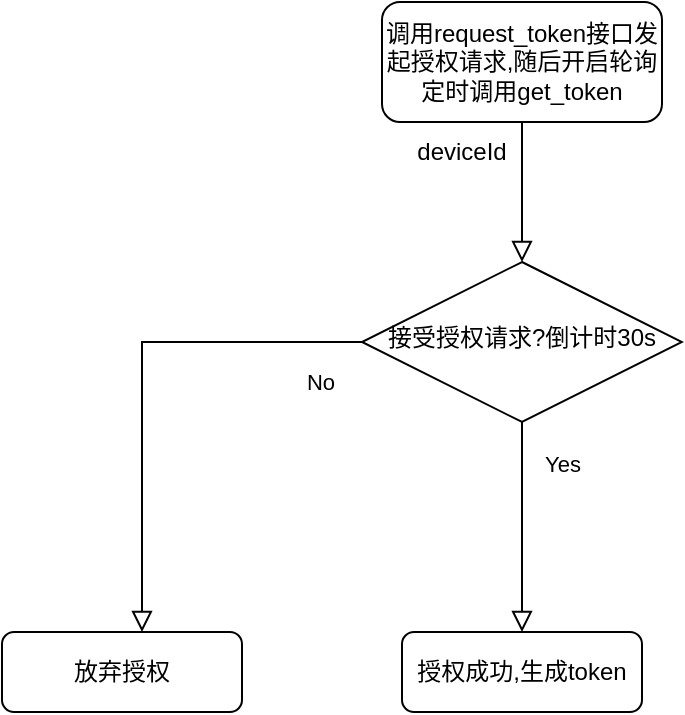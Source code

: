 <mxfile version="17.4.3" type="github">
  <diagram id="RjEBWgmEhPWUuhU1YD3c" name="第 1 页">
    <mxGraphModel dx="1022" dy="482" grid="1" gridSize="10" guides="1" tooltips="1" connect="1" arrows="1" fold="1" page="1" pageScale="1" pageWidth="827" pageHeight="1169" math="0" shadow="0">
      <root>
        <mxCell id="0" />
        <mxCell id="1" parent="0" />
        <mxCell id="4ChpsgzNAY7_XG8OOZH5-8" value="接受授权请求?倒计时30s" style="rhombus;whiteSpace=wrap;html=1;shadow=0;fontFamily=Helvetica;fontSize=12;align=center;strokeWidth=1;spacing=6;spacingTop=-4;" vertex="1" parent="1">
          <mxGeometry x="600" y="160" width="160" height="80" as="geometry" />
        </mxCell>
        <mxCell id="4ChpsgzNAY7_XG8OOZH5-9" value="No" style="edgeStyle=orthogonalEdgeStyle;rounded=0;html=1;jettySize=auto;orthogonalLoop=1;fontSize=11;endArrow=block;endFill=0;endSize=8;strokeWidth=1;shadow=0;labelBackgroundColor=none;exitX=0;exitY=0.5;exitDx=0;exitDy=0;" edge="1" parent="1" source="4ChpsgzNAY7_XG8OOZH5-8" target="4ChpsgzNAY7_XG8OOZH5-11">
          <mxGeometry x="-0.833" y="20" relative="1" as="geometry">
            <mxPoint as="offset" />
            <mxPoint x="700" y="600" as="sourcePoint" />
            <mxPoint x="610" y="800" as="targetPoint" />
            <Array as="points">
              <mxPoint x="490" y="200" />
            </Array>
          </mxGeometry>
        </mxCell>
        <mxCell id="4ChpsgzNAY7_XG8OOZH5-10" value="Yes" style="edgeStyle=orthogonalEdgeStyle;rounded=0;html=1;jettySize=auto;orthogonalLoop=1;fontSize=11;endArrow=block;endFill=0;endSize=8;strokeWidth=1;shadow=0;labelBackgroundColor=none;exitX=0.5;exitY=1;exitDx=0;exitDy=0;" edge="1" parent="1" source="4ChpsgzNAY7_XG8OOZH5-8">
          <mxGeometry x="-0.615" y="20" relative="1" as="geometry">
            <mxPoint as="offset" />
            <mxPoint x="690" y="510" as="sourcePoint" />
            <mxPoint x="680" y="345" as="targetPoint" />
            <Array as="points" />
          </mxGeometry>
        </mxCell>
        <mxCell id="4ChpsgzNAY7_XG8OOZH5-11" value="放弃授权" style="rounded=1;whiteSpace=wrap;html=1;fontSize=12;glass=0;strokeWidth=1;shadow=0;" vertex="1" parent="1">
          <mxGeometry x="420" y="345" width="120" height="40" as="geometry" />
        </mxCell>
        <mxCell id="4ChpsgzNAY7_XG8OOZH5-12" value="" style="edgeStyle=orthogonalEdgeStyle;rounded=0;orthogonalLoop=1;jettySize=auto;html=1;endArrow=block;endFill=0;endSize=8;" edge="1" parent="1" source="4ChpsgzNAY7_XG8OOZH5-13" target="4ChpsgzNAY7_XG8OOZH5-8">
          <mxGeometry relative="1" as="geometry" />
        </mxCell>
        <mxCell id="4ChpsgzNAY7_XG8OOZH5-13" value="调用request_token接口发起授权请求,随后开启轮询定时调用get_token" style="rounded=1;whiteSpace=wrap;html=1;fontSize=12;glass=0;strokeWidth=1;shadow=0;" vertex="1" parent="1">
          <mxGeometry x="610" y="30" width="140" height="60" as="geometry" />
        </mxCell>
        <mxCell id="4ChpsgzNAY7_XG8OOZH5-14" value="deviceId" style="text;html=1;strokeColor=none;fillColor=none;align=center;verticalAlign=middle;whiteSpace=wrap;rounded=0;" vertex="1" parent="1">
          <mxGeometry x="620" y="90" width="60" height="30" as="geometry" />
        </mxCell>
        <mxCell id="4ChpsgzNAY7_XG8OOZH5-15" value="授权成功,生成token" style="rounded=1;whiteSpace=wrap;html=1;fontSize=12;glass=0;strokeWidth=1;shadow=0;" vertex="1" parent="1">
          <mxGeometry x="620" y="345" width="120" height="40" as="geometry" />
        </mxCell>
      </root>
    </mxGraphModel>
  </diagram>
</mxfile>
